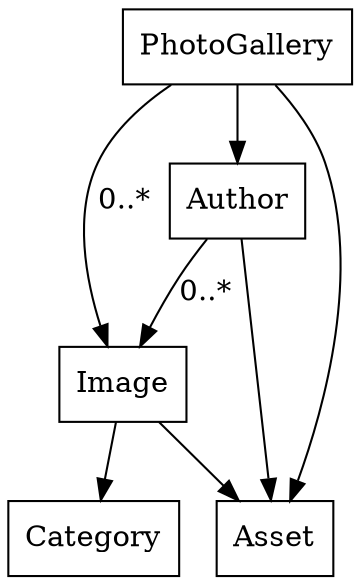 digraph obj {
  node[shape=record];

  "PhotoGallery";
  "Asset";
  "Image";
  "Author";
  "Category";

  "PhotoGallery" -> "Author" [dir=forward];
  "PhotoGallery" -> "Asset" [dir=forward];
  "PhotoGallery" -> "Image" [dir=forward,label="0..*"];
  "Image" -> "Asset" [dir=forward];
  "Image" -> "Category" [dir=forward];
  "Author" -> "Asset" [dir=forward];
  "Author" -> "Image" [dir=forward,label="0..*"];
}
